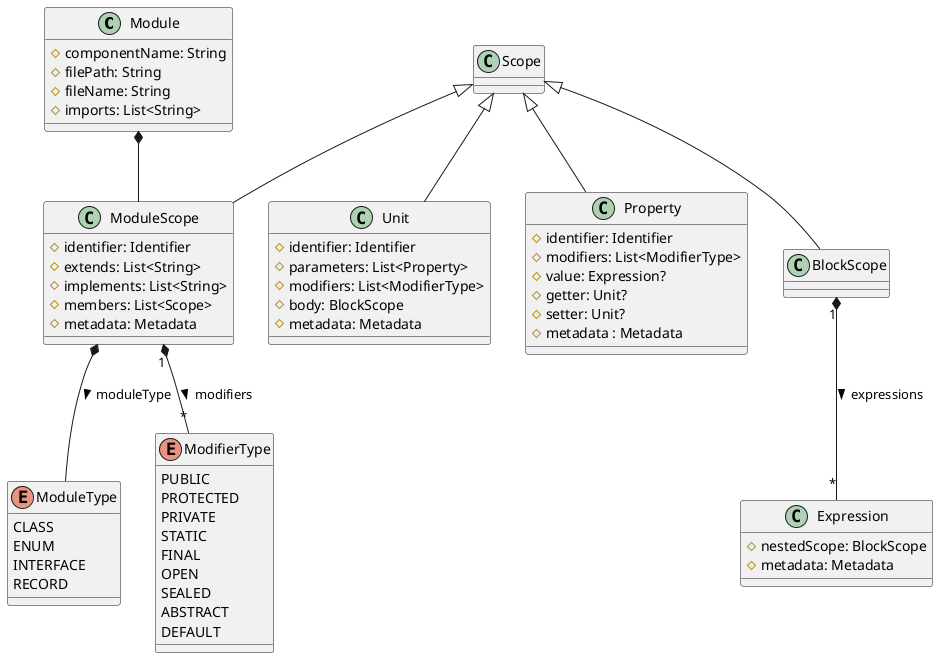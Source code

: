 @startuml
class Module
class Scope
class ModuleScope
class Unit
class Property
class Expression
class BlockScope

enum ModuleType {
    CLASS
    ENUM
    INTERFACE
    RECORD
}

enum ModifierType {
    PUBLIC
    PROTECTED
    PRIVATE
    STATIC
    FINAL
    OPEN
    SEALED
    ABSTRACT
    DEFAULT
}

Module : # componentName: String
Module : # filePath: String
Module : # fileName: String
Module : # imports: List<String>
Module *-- ModuleScope

Scope <|-- ModuleScope
Scope <|-- Unit
Scope <|-- Property
Scope <|-- BlockScope

ModuleScope : # identifier: Identifier
ModuleScope : # extends: List<String>
ModuleScope : # implements: List<String>
ModuleScope : # members: List<Scope>
ModuleScope : # metadata: Metadata
ModuleScope "1" *-- "*" ModifierType : modifiers >
ModuleScope *-- ModuleType : moduleType >

Unit : # identifier: Identifier
Unit : # parameters: List<Property>
Unit : # modifiers: List<ModifierType>
Unit : # body: BlockScope
Unit : # metadata: Metadata

Property : # identifier: Identifier
Property : # modifiers: List<ModifierType>
Property : # value: Expression?
Property : # getter: Unit?
Property : # setter: Unit?
Property : # metadata : Metadata

BlockScope "1" *-- "*" Expression : expressions >

Expression : # nestedScope: BlockScope
Expression : # metadata: Metadata

@enduml